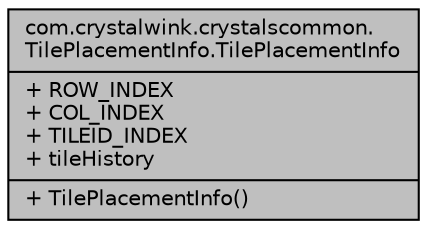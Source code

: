 digraph "com.crystalwink.crystalscommon.TilePlacementInfo.TilePlacementInfo"
{
  edge [fontname="Helvetica",fontsize="10",labelfontname="Helvetica",labelfontsize="10"];
  node [fontname="Helvetica",fontsize="10",shape=record];
  Node1 [label="{com.crystalwink.crystalscommon.\lTilePlacementInfo.TilePlacementInfo\n|+ ROW_INDEX\l+ COL_INDEX\l+ TILEID_INDEX\l+ tileHistory\l|+ TilePlacementInfo()\l}",height=0.2,width=0.4,color="black", fillcolor="grey75", style="filled" fontcolor="black"];
}
